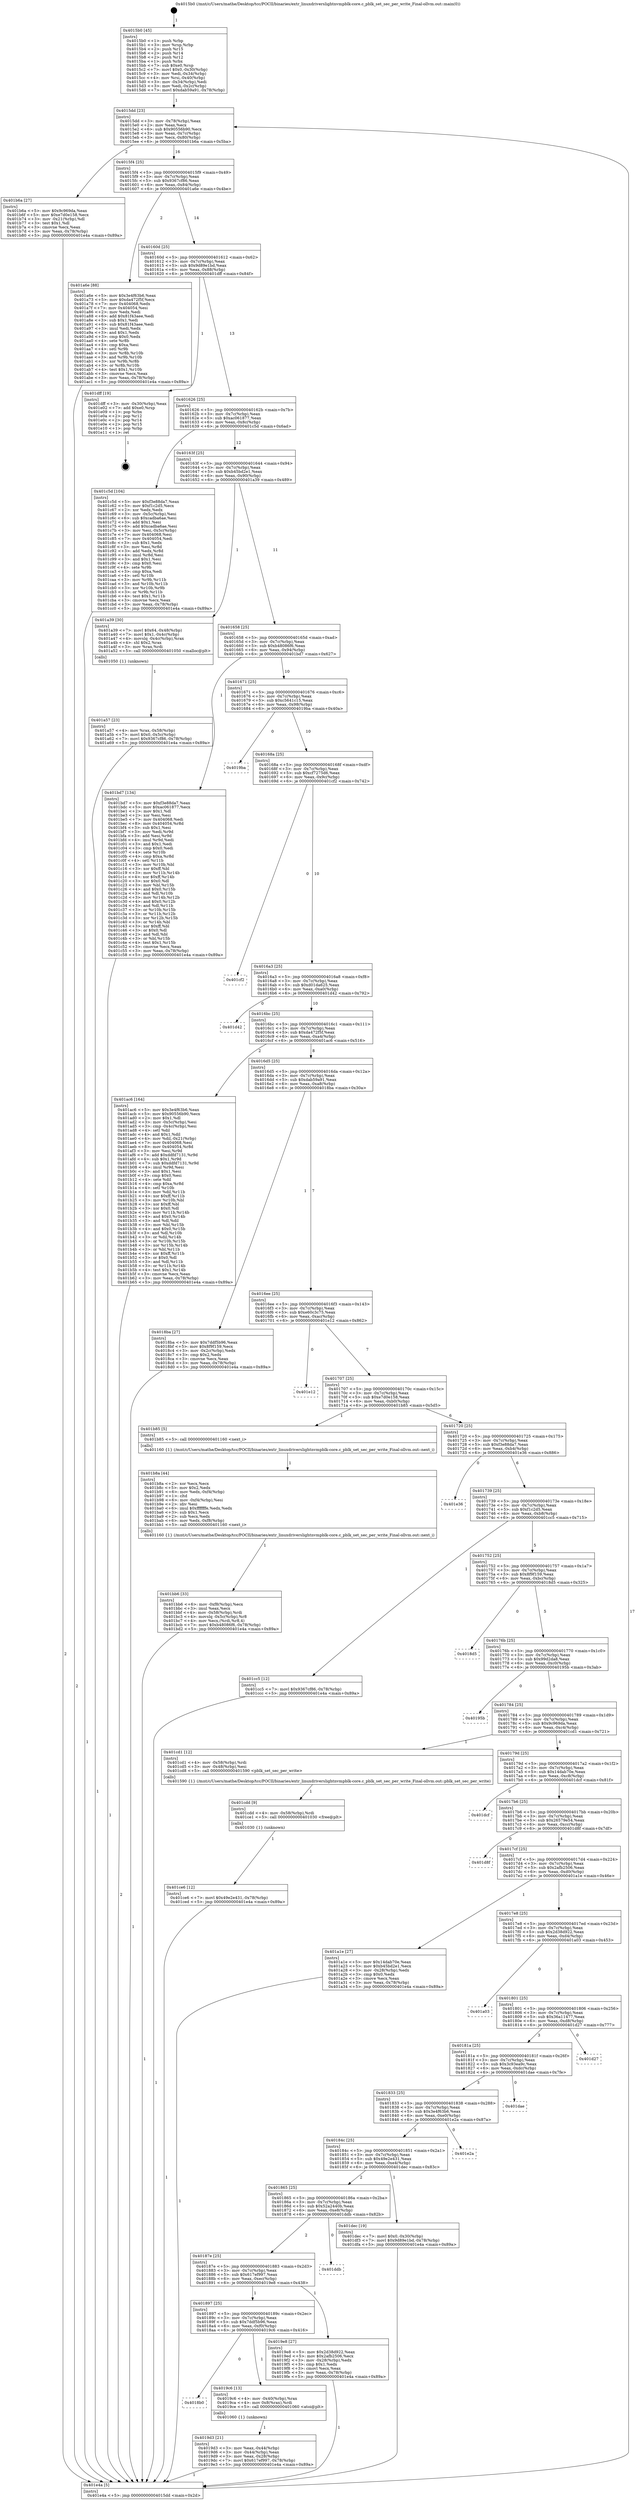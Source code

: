 digraph "0x4015b0" {
  label = "0x4015b0 (/mnt/c/Users/mathe/Desktop/tcc/POCII/binaries/extr_linuxdriverslightnvmpblk-core.c_pblk_set_sec_per_write_Final-ollvm.out::main(0))"
  labelloc = "t"
  node[shape=record]

  Entry [label="",width=0.3,height=0.3,shape=circle,fillcolor=black,style=filled]
  "0x4015dd" [label="{
     0x4015dd [23]\l
     | [instrs]\l
     &nbsp;&nbsp;0x4015dd \<+3\>: mov -0x78(%rbp),%eax\l
     &nbsp;&nbsp;0x4015e0 \<+2\>: mov %eax,%ecx\l
     &nbsp;&nbsp;0x4015e2 \<+6\>: sub $0x90556b90,%ecx\l
     &nbsp;&nbsp;0x4015e8 \<+3\>: mov %eax,-0x7c(%rbp)\l
     &nbsp;&nbsp;0x4015eb \<+3\>: mov %ecx,-0x80(%rbp)\l
     &nbsp;&nbsp;0x4015ee \<+6\>: je 0000000000401b6a \<main+0x5ba\>\l
  }"]
  "0x401b6a" [label="{
     0x401b6a [27]\l
     | [instrs]\l
     &nbsp;&nbsp;0x401b6a \<+5\>: mov $0x9c969da,%eax\l
     &nbsp;&nbsp;0x401b6f \<+5\>: mov $0xe7d0e158,%ecx\l
     &nbsp;&nbsp;0x401b74 \<+3\>: mov -0x21(%rbp),%dl\l
     &nbsp;&nbsp;0x401b77 \<+3\>: test $0x1,%dl\l
     &nbsp;&nbsp;0x401b7a \<+3\>: cmovne %ecx,%eax\l
     &nbsp;&nbsp;0x401b7d \<+3\>: mov %eax,-0x78(%rbp)\l
     &nbsp;&nbsp;0x401b80 \<+5\>: jmp 0000000000401e4a \<main+0x89a\>\l
  }"]
  "0x4015f4" [label="{
     0x4015f4 [25]\l
     | [instrs]\l
     &nbsp;&nbsp;0x4015f4 \<+5\>: jmp 00000000004015f9 \<main+0x49\>\l
     &nbsp;&nbsp;0x4015f9 \<+3\>: mov -0x7c(%rbp),%eax\l
     &nbsp;&nbsp;0x4015fc \<+5\>: sub $0x9367cf86,%eax\l
     &nbsp;&nbsp;0x401601 \<+6\>: mov %eax,-0x84(%rbp)\l
     &nbsp;&nbsp;0x401607 \<+6\>: je 0000000000401a6e \<main+0x4be\>\l
  }"]
  Exit [label="",width=0.3,height=0.3,shape=circle,fillcolor=black,style=filled,peripheries=2]
  "0x401a6e" [label="{
     0x401a6e [88]\l
     | [instrs]\l
     &nbsp;&nbsp;0x401a6e \<+5\>: mov $0x3e4f63b6,%eax\l
     &nbsp;&nbsp;0x401a73 \<+5\>: mov $0xda472f5f,%ecx\l
     &nbsp;&nbsp;0x401a78 \<+7\>: mov 0x404068,%edx\l
     &nbsp;&nbsp;0x401a7f \<+7\>: mov 0x404054,%esi\l
     &nbsp;&nbsp;0x401a86 \<+2\>: mov %edx,%edi\l
     &nbsp;&nbsp;0x401a88 \<+6\>: add $0x81f43aee,%edi\l
     &nbsp;&nbsp;0x401a8e \<+3\>: sub $0x1,%edi\l
     &nbsp;&nbsp;0x401a91 \<+6\>: sub $0x81f43aee,%edi\l
     &nbsp;&nbsp;0x401a97 \<+3\>: imul %edi,%edx\l
     &nbsp;&nbsp;0x401a9a \<+3\>: and $0x1,%edx\l
     &nbsp;&nbsp;0x401a9d \<+3\>: cmp $0x0,%edx\l
     &nbsp;&nbsp;0x401aa0 \<+4\>: sete %r8b\l
     &nbsp;&nbsp;0x401aa4 \<+3\>: cmp $0xa,%esi\l
     &nbsp;&nbsp;0x401aa7 \<+4\>: setl %r9b\l
     &nbsp;&nbsp;0x401aab \<+3\>: mov %r8b,%r10b\l
     &nbsp;&nbsp;0x401aae \<+3\>: and %r9b,%r10b\l
     &nbsp;&nbsp;0x401ab1 \<+3\>: xor %r9b,%r8b\l
     &nbsp;&nbsp;0x401ab4 \<+3\>: or %r8b,%r10b\l
     &nbsp;&nbsp;0x401ab7 \<+4\>: test $0x1,%r10b\l
     &nbsp;&nbsp;0x401abb \<+3\>: cmovne %ecx,%eax\l
     &nbsp;&nbsp;0x401abe \<+3\>: mov %eax,-0x78(%rbp)\l
     &nbsp;&nbsp;0x401ac1 \<+5\>: jmp 0000000000401e4a \<main+0x89a\>\l
  }"]
  "0x40160d" [label="{
     0x40160d [25]\l
     | [instrs]\l
     &nbsp;&nbsp;0x40160d \<+5\>: jmp 0000000000401612 \<main+0x62\>\l
     &nbsp;&nbsp;0x401612 \<+3\>: mov -0x7c(%rbp),%eax\l
     &nbsp;&nbsp;0x401615 \<+5\>: sub $0x9d89e1bd,%eax\l
     &nbsp;&nbsp;0x40161a \<+6\>: mov %eax,-0x88(%rbp)\l
     &nbsp;&nbsp;0x401620 \<+6\>: je 0000000000401dff \<main+0x84f\>\l
  }"]
  "0x401ce6" [label="{
     0x401ce6 [12]\l
     | [instrs]\l
     &nbsp;&nbsp;0x401ce6 \<+7\>: movl $0x49e2e431,-0x78(%rbp)\l
     &nbsp;&nbsp;0x401ced \<+5\>: jmp 0000000000401e4a \<main+0x89a\>\l
  }"]
  "0x401dff" [label="{
     0x401dff [19]\l
     | [instrs]\l
     &nbsp;&nbsp;0x401dff \<+3\>: mov -0x30(%rbp),%eax\l
     &nbsp;&nbsp;0x401e02 \<+7\>: add $0xe0,%rsp\l
     &nbsp;&nbsp;0x401e09 \<+1\>: pop %rbx\l
     &nbsp;&nbsp;0x401e0a \<+2\>: pop %r12\l
     &nbsp;&nbsp;0x401e0c \<+2\>: pop %r14\l
     &nbsp;&nbsp;0x401e0e \<+2\>: pop %r15\l
     &nbsp;&nbsp;0x401e10 \<+1\>: pop %rbp\l
     &nbsp;&nbsp;0x401e11 \<+1\>: ret\l
  }"]
  "0x401626" [label="{
     0x401626 [25]\l
     | [instrs]\l
     &nbsp;&nbsp;0x401626 \<+5\>: jmp 000000000040162b \<main+0x7b\>\l
     &nbsp;&nbsp;0x40162b \<+3\>: mov -0x7c(%rbp),%eax\l
     &nbsp;&nbsp;0x40162e \<+5\>: sub $0xac061877,%eax\l
     &nbsp;&nbsp;0x401633 \<+6\>: mov %eax,-0x8c(%rbp)\l
     &nbsp;&nbsp;0x401639 \<+6\>: je 0000000000401c5d \<main+0x6ad\>\l
  }"]
  "0x401cdd" [label="{
     0x401cdd [9]\l
     | [instrs]\l
     &nbsp;&nbsp;0x401cdd \<+4\>: mov -0x58(%rbp),%rdi\l
     &nbsp;&nbsp;0x401ce1 \<+5\>: call 0000000000401030 \<free@plt\>\l
     | [calls]\l
     &nbsp;&nbsp;0x401030 \{1\} (unknown)\l
  }"]
  "0x401c5d" [label="{
     0x401c5d [104]\l
     | [instrs]\l
     &nbsp;&nbsp;0x401c5d \<+5\>: mov $0xf3e88da7,%eax\l
     &nbsp;&nbsp;0x401c62 \<+5\>: mov $0xf1c2d5,%ecx\l
     &nbsp;&nbsp;0x401c67 \<+2\>: xor %edx,%edx\l
     &nbsp;&nbsp;0x401c69 \<+3\>: mov -0x5c(%rbp),%esi\l
     &nbsp;&nbsp;0x401c6c \<+6\>: sub $0xcadba6ae,%esi\l
     &nbsp;&nbsp;0x401c72 \<+3\>: add $0x1,%esi\l
     &nbsp;&nbsp;0x401c75 \<+6\>: add $0xcadba6ae,%esi\l
     &nbsp;&nbsp;0x401c7b \<+3\>: mov %esi,-0x5c(%rbp)\l
     &nbsp;&nbsp;0x401c7e \<+7\>: mov 0x404068,%esi\l
     &nbsp;&nbsp;0x401c85 \<+7\>: mov 0x404054,%edi\l
     &nbsp;&nbsp;0x401c8c \<+3\>: sub $0x1,%edx\l
     &nbsp;&nbsp;0x401c8f \<+3\>: mov %esi,%r8d\l
     &nbsp;&nbsp;0x401c92 \<+3\>: add %edx,%r8d\l
     &nbsp;&nbsp;0x401c95 \<+4\>: imul %r8d,%esi\l
     &nbsp;&nbsp;0x401c99 \<+3\>: and $0x1,%esi\l
     &nbsp;&nbsp;0x401c9c \<+3\>: cmp $0x0,%esi\l
     &nbsp;&nbsp;0x401c9f \<+4\>: sete %r9b\l
     &nbsp;&nbsp;0x401ca3 \<+3\>: cmp $0xa,%edi\l
     &nbsp;&nbsp;0x401ca6 \<+4\>: setl %r10b\l
     &nbsp;&nbsp;0x401caa \<+3\>: mov %r9b,%r11b\l
     &nbsp;&nbsp;0x401cad \<+3\>: and %r10b,%r11b\l
     &nbsp;&nbsp;0x401cb0 \<+3\>: xor %r10b,%r9b\l
     &nbsp;&nbsp;0x401cb3 \<+3\>: or %r9b,%r11b\l
     &nbsp;&nbsp;0x401cb6 \<+4\>: test $0x1,%r11b\l
     &nbsp;&nbsp;0x401cba \<+3\>: cmovne %ecx,%eax\l
     &nbsp;&nbsp;0x401cbd \<+3\>: mov %eax,-0x78(%rbp)\l
     &nbsp;&nbsp;0x401cc0 \<+5\>: jmp 0000000000401e4a \<main+0x89a\>\l
  }"]
  "0x40163f" [label="{
     0x40163f [25]\l
     | [instrs]\l
     &nbsp;&nbsp;0x40163f \<+5\>: jmp 0000000000401644 \<main+0x94\>\l
     &nbsp;&nbsp;0x401644 \<+3\>: mov -0x7c(%rbp),%eax\l
     &nbsp;&nbsp;0x401647 \<+5\>: sub $0xb45bd2e1,%eax\l
     &nbsp;&nbsp;0x40164c \<+6\>: mov %eax,-0x90(%rbp)\l
     &nbsp;&nbsp;0x401652 \<+6\>: je 0000000000401a39 \<main+0x489\>\l
  }"]
  "0x401bb6" [label="{
     0x401bb6 [33]\l
     | [instrs]\l
     &nbsp;&nbsp;0x401bb6 \<+6\>: mov -0xf8(%rbp),%ecx\l
     &nbsp;&nbsp;0x401bbc \<+3\>: imul %eax,%ecx\l
     &nbsp;&nbsp;0x401bbf \<+4\>: mov -0x58(%rbp),%rdi\l
     &nbsp;&nbsp;0x401bc3 \<+4\>: movslq -0x5c(%rbp),%r8\l
     &nbsp;&nbsp;0x401bc7 \<+4\>: mov %ecx,(%rdi,%r8,4)\l
     &nbsp;&nbsp;0x401bcb \<+7\>: movl $0xb48086f6,-0x78(%rbp)\l
     &nbsp;&nbsp;0x401bd2 \<+5\>: jmp 0000000000401e4a \<main+0x89a\>\l
  }"]
  "0x401a39" [label="{
     0x401a39 [30]\l
     | [instrs]\l
     &nbsp;&nbsp;0x401a39 \<+7\>: movl $0x64,-0x48(%rbp)\l
     &nbsp;&nbsp;0x401a40 \<+7\>: movl $0x1,-0x4c(%rbp)\l
     &nbsp;&nbsp;0x401a47 \<+4\>: movslq -0x4c(%rbp),%rax\l
     &nbsp;&nbsp;0x401a4b \<+4\>: shl $0x2,%rax\l
     &nbsp;&nbsp;0x401a4f \<+3\>: mov %rax,%rdi\l
     &nbsp;&nbsp;0x401a52 \<+5\>: call 0000000000401050 \<malloc@plt\>\l
     | [calls]\l
     &nbsp;&nbsp;0x401050 \{1\} (unknown)\l
  }"]
  "0x401658" [label="{
     0x401658 [25]\l
     | [instrs]\l
     &nbsp;&nbsp;0x401658 \<+5\>: jmp 000000000040165d \<main+0xad\>\l
     &nbsp;&nbsp;0x40165d \<+3\>: mov -0x7c(%rbp),%eax\l
     &nbsp;&nbsp;0x401660 \<+5\>: sub $0xb48086f6,%eax\l
     &nbsp;&nbsp;0x401665 \<+6\>: mov %eax,-0x94(%rbp)\l
     &nbsp;&nbsp;0x40166b \<+6\>: je 0000000000401bd7 \<main+0x627\>\l
  }"]
  "0x401b8a" [label="{
     0x401b8a [44]\l
     | [instrs]\l
     &nbsp;&nbsp;0x401b8a \<+2\>: xor %ecx,%ecx\l
     &nbsp;&nbsp;0x401b8c \<+5\>: mov $0x2,%edx\l
     &nbsp;&nbsp;0x401b91 \<+6\>: mov %edx,-0xf4(%rbp)\l
     &nbsp;&nbsp;0x401b97 \<+1\>: cltd\l
     &nbsp;&nbsp;0x401b98 \<+6\>: mov -0xf4(%rbp),%esi\l
     &nbsp;&nbsp;0x401b9e \<+2\>: idiv %esi\l
     &nbsp;&nbsp;0x401ba0 \<+6\>: imul $0xfffffffe,%edx,%edx\l
     &nbsp;&nbsp;0x401ba6 \<+3\>: sub $0x1,%ecx\l
     &nbsp;&nbsp;0x401ba9 \<+2\>: sub %ecx,%edx\l
     &nbsp;&nbsp;0x401bab \<+6\>: mov %edx,-0xf8(%rbp)\l
     &nbsp;&nbsp;0x401bb1 \<+5\>: call 0000000000401160 \<next_i\>\l
     | [calls]\l
     &nbsp;&nbsp;0x401160 \{1\} (/mnt/c/Users/mathe/Desktop/tcc/POCII/binaries/extr_linuxdriverslightnvmpblk-core.c_pblk_set_sec_per_write_Final-ollvm.out::next_i)\l
  }"]
  "0x401bd7" [label="{
     0x401bd7 [134]\l
     | [instrs]\l
     &nbsp;&nbsp;0x401bd7 \<+5\>: mov $0xf3e88da7,%eax\l
     &nbsp;&nbsp;0x401bdc \<+5\>: mov $0xac061877,%ecx\l
     &nbsp;&nbsp;0x401be1 \<+2\>: mov $0x1,%dl\l
     &nbsp;&nbsp;0x401be3 \<+2\>: xor %esi,%esi\l
     &nbsp;&nbsp;0x401be5 \<+7\>: mov 0x404068,%edi\l
     &nbsp;&nbsp;0x401bec \<+8\>: mov 0x404054,%r8d\l
     &nbsp;&nbsp;0x401bf4 \<+3\>: sub $0x1,%esi\l
     &nbsp;&nbsp;0x401bf7 \<+3\>: mov %edi,%r9d\l
     &nbsp;&nbsp;0x401bfa \<+3\>: add %esi,%r9d\l
     &nbsp;&nbsp;0x401bfd \<+4\>: imul %r9d,%edi\l
     &nbsp;&nbsp;0x401c01 \<+3\>: and $0x1,%edi\l
     &nbsp;&nbsp;0x401c04 \<+3\>: cmp $0x0,%edi\l
     &nbsp;&nbsp;0x401c07 \<+4\>: sete %r10b\l
     &nbsp;&nbsp;0x401c0b \<+4\>: cmp $0xa,%r8d\l
     &nbsp;&nbsp;0x401c0f \<+4\>: setl %r11b\l
     &nbsp;&nbsp;0x401c13 \<+3\>: mov %r10b,%bl\l
     &nbsp;&nbsp;0x401c16 \<+3\>: xor $0xff,%bl\l
     &nbsp;&nbsp;0x401c19 \<+3\>: mov %r11b,%r14b\l
     &nbsp;&nbsp;0x401c1c \<+4\>: xor $0xff,%r14b\l
     &nbsp;&nbsp;0x401c20 \<+3\>: xor $0x0,%dl\l
     &nbsp;&nbsp;0x401c23 \<+3\>: mov %bl,%r15b\l
     &nbsp;&nbsp;0x401c26 \<+4\>: and $0x0,%r15b\l
     &nbsp;&nbsp;0x401c2a \<+3\>: and %dl,%r10b\l
     &nbsp;&nbsp;0x401c2d \<+3\>: mov %r14b,%r12b\l
     &nbsp;&nbsp;0x401c30 \<+4\>: and $0x0,%r12b\l
     &nbsp;&nbsp;0x401c34 \<+3\>: and %dl,%r11b\l
     &nbsp;&nbsp;0x401c37 \<+3\>: or %r10b,%r15b\l
     &nbsp;&nbsp;0x401c3a \<+3\>: or %r11b,%r12b\l
     &nbsp;&nbsp;0x401c3d \<+3\>: xor %r12b,%r15b\l
     &nbsp;&nbsp;0x401c40 \<+3\>: or %r14b,%bl\l
     &nbsp;&nbsp;0x401c43 \<+3\>: xor $0xff,%bl\l
     &nbsp;&nbsp;0x401c46 \<+3\>: or $0x0,%dl\l
     &nbsp;&nbsp;0x401c49 \<+2\>: and %dl,%bl\l
     &nbsp;&nbsp;0x401c4b \<+3\>: or %bl,%r15b\l
     &nbsp;&nbsp;0x401c4e \<+4\>: test $0x1,%r15b\l
     &nbsp;&nbsp;0x401c52 \<+3\>: cmovne %ecx,%eax\l
     &nbsp;&nbsp;0x401c55 \<+3\>: mov %eax,-0x78(%rbp)\l
     &nbsp;&nbsp;0x401c58 \<+5\>: jmp 0000000000401e4a \<main+0x89a\>\l
  }"]
  "0x401671" [label="{
     0x401671 [25]\l
     | [instrs]\l
     &nbsp;&nbsp;0x401671 \<+5\>: jmp 0000000000401676 \<main+0xc6\>\l
     &nbsp;&nbsp;0x401676 \<+3\>: mov -0x7c(%rbp),%eax\l
     &nbsp;&nbsp;0x401679 \<+5\>: sub $0xc5641c15,%eax\l
     &nbsp;&nbsp;0x40167e \<+6\>: mov %eax,-0x98(%rbp)\l
     &nbsp;&nbsp;0x401684 \<+6\>: je 00000000004019ba \<main+0x40a\>\l
  }"]
  "0x401a57" [label="{
     0x401a57 [23]\l
     | [instrs]\l
     &nbsp;&nbsp;0x401a57 \<+4\>: mov %rax,-0x58(%rbp)\l
     &nbsp;&nbsp;0x401a5b \<+7\>: movl $0x0,-0x5c(%rbp)\l
     &nbsp;&nbsp;0x401a62 \<+7\>: movl $0x9367cf86,-0x78(%rbp)\l
     &nbsp;&nbsp;0x401a69 \<+5\>: jmp 0000000000401e4a \<main+0x89a\>\l
  }"]
  "0x4019ba" [label="{
     0x4019ba\l
  }", style=dashed]
  "0x40168a" [label="{
     0x40168a [25]\l
     | [instrs]\l
     &nbsp;&nbsp;0x40168a \<+5\>: jmp 000000000040168f \<main+0xdf\>\l
     &nbsp;&nbsp;0x40168f \<+3\>: mov -0x7c(%rbp),%eax\l
     &nbsp;&nbsp;0x401692 \<+5\>: sub $0xcf7275d6,%eax\l
     &nbsp;&nbsp;0x401697 \<+6\>: mov %eax,-0x9c(%rbp)\l
     &nbsp;&nbsp;0x40169d \<+6\>: je 0000000000401cf2 \<main+0x742\>\l
  }"]
  "0x4019d3" [label="{
     0x4019d3 [21]\l
     | [instrs]\l
     &nbsp;&nbsp;0x4019d3 \<+3\>: mov %eax,-0x44(%rbp)\l
     &nbsp;&nbsp;0x4019d6 \<+3\>: mov -0x44(%rbp),%eax\l
     &nbsp;&nbsp;0x4019d9 \<+3\>: mov %eax,-0x28(%rbp)\l
     &nbsp;&nbsp;0x4019dc \<+7\>: movl $0x617ef997,-0x78(%rbp)\l
     &nbsp;&nbsp;0x4019e3 \<+5\>: jmp 0000000000401e4a \<main+0x89a\>\l
  }"]
  "0x401cf2" [label="{
     0x401cf2\l
  }", style=dashed]
  "0x4016a3" [label="{
     0x4016a3 [25]\l
     | [instrs]\l
     &nbsp;&nbsp;0x4016a3 \<+5\>: jmp 00000000004016a8 \<main+0xf8\>\l
     &nbsp;&nbsp;0x4016a8 \<+3\>: mov -0x7c(%rbp),%eax\l
     &nbsp;&nbsp;0x4016ab \<+5\>: sub $0xd01da625,%eax\l
     &nbsp;&nbsp;0x4016b0 \<+6\>: mov %eax,-0xa0(%rbp)\l
     &nbsp;&nbsp;0x4016b6 \<+6\>: je 0000000000401d42 \<main+0x792\>\l
  }"]
  "0x4018b0" [label="{
     0x4018b0\l
  }", style=dashed]
  "0x401d42" [label="{
     0x401d42\l
  }", style=dashed]
  "0x4016bc" [label="{
     0x4016bc [25]\l
     | [instrs]\l
     &nbsp;&nbsp;0x4016bc \<+5\>: jmp 00000000004016c1 \<main+0x111\>\l
     &nbsp;&nbsp;0x4016c1 \<+3\>: mov -0x7c(%rbp),%eax\l
     &nbsp;&nbsp;0x4016c4 \<+5\>: sub $0xda472f5f,%eax\l
     &nbsp;&nbsp;0x4016c9 \<+6\>: mov %eax,-0xa4(%rbp)\l
     &nbsp;&nbsp;0x4016cf \<+6\>: je 0000000000401ac6 \<main+0x516\>\l
  }"]
  "0x4019c6" [label="{
     0x4019c6 [13]\l
     | [instrs]\l
     &nbsp;&nbsp;0x4019c6 \<+4\>: mov -0x40(%rbp),%rax\l
     &nbsp;&nbsp;0x4019ca \<+4\>: mov 0x8(%rax),%rdi\l
     &nbsp;&nbsp;0x4019ce \<+5\>: call 0000000000401060 \<atoi@plt\>\l
     | [calls]\l
     &nbsp;&nbsp;0x401060 \{1\} (unknown)\l
  }"]
  "0x401ac6" [label="{
     0x401ac6 [164]\l
     | [instrs]\l
     &nbsp;&nbsp;0x401ac6 \<+5\>: mov $0x3e4f63b6,%eax\l
     &nbsp;&nbsp;0x401acb \<+5\>: mov $0x90556b90,%ecx\l
     &nbsp;&nbsp;0x401ad0 \<+2\>: mov $0x1,%dl\l
     &nbsp;&nbsp;0x401ad2 \<+3\>: mov -0x5c(%rbp),%esi\l
     &nbsp;&nbsp;0x401ad5 \<+3\>: cmp -0x4c(%rbp),%esi\l
     &nbsp;&nbsp;0x401ad8 \<+4\>: setl %dil\l
     &nbsp;&nbsp;0x401adc \<+4\>: and $0x1,%dil\l
     &nbsp;&nbsp;0x401ae0 \<+4\>: mov %dil,-0x21(%rbp)\l
     &nbsp;&nbsp;0x401ae4 \<+7\>: mov 0x404068,%esi\l
     &nbsp;&nbsp;0x401aeb \<+8\>: mov 0x404054,%r8d\l
     &nbsp;&nbsp;0x401af3 \<+3\>: mov %esi,%r9d\l
     &nbsp;&nbsp;0x401af6 \<+7\>: add $0xddfd7131,%r9d\l
     &nbsp;&nbsp;0x401afd \<+4\>: sub $0x1,%r9d\l
     &nbsp;&nbsp;0x401b01 \<+7\>: sub $0xddfd7131,%r9d\l
     &nbsp;&nbsp;0x401b08 \<+4\>: imul %r9d,%esi\l
     &nbsp;&nbsp;0x401b0c \<+3\>: and $0x1,%esi\l
     &nbsp;&nbsp;0x401b0f \<+3\>: cmp $0x0,%esi\l
     &nbsp;&nbsp;0x401b12 \<+4\>: sete %dil\l
     &nbsp;&nbsp;0x401b16 \<+4\>: cmp $0xa,%r8d\l
     &nbsp;&nbsp;0x401b1a \<+4\>: setl %r10b\l
     &nbsp;&nbsp;0x401b1e \<+3\>: mov %dil,%r11b\l
     &nbsp;&nbsp;0x401b21 \<+4\>: xor $0xff,%r11b\l
     &nbsp;&nbsp;0x401b25 \<+3\>: mov %r10b,%bl\l
     &nbsp;&nbsp;0x401b28 \<+3\>: xor $0xff,%bl\l
     &nbsp;&nbsp;0x401b2b \<+3\>: xor $0x0,%dl\l
     &nbsp;&nbsp;0x401b2e \<+3\>: mov %r11b,%r14b\l
     &nbsp;&nbsp;0x401b31 \<+4\>: and $0x0,%r14b\l
     &nbsp;&nbsp;0x401b35 \<+3\>: and %dl,%dil\l
     &nbsp;&nbsp;0x401b38 \<+3\>: mov %bl,%r15b\l
     &nbsp;&nbsp;0x401b3b \<+4\>: and $0x0,%r15b\l
     &nbsp;&nbsp;0x401b3f \<+3\>: and %dl,%r10b\l
     &nbsp;&nbsp;0x401b42 \<+3\>: or %dil,%r14b\l
     &nbsp;&nbsp;0x401b45 \<+3\>: or %r10b,%r15b\l
     &nbsp;&nbsp;0x401b48 \<+3\>: xor %r15b,%r14b\l
     &nbsp;&nbsp;0x401b4b \<+3\>: or %bl,%r11b\l
     &nbsp;&nbsp;0x401b4e \<+4\>: xor $0xff,%r11b\l
     &nbsp;&nbsp;0x401b52 \<+3\>: or $0x0,%dl\l
     &nbsp;&nbsp;0x401b55 \<+3\>: and %dl,%r11b\l
     &nbsp;&nbsp;0x401b58 \<+3\>: or %r11b,%r14b\l
     &nbsp;&nbsp;0x401b5b \<+4\>: test $0x1,%r14b\l
     &nbsp;&nbsp;0x401b5f \<+3\>: cmovne %ecx,%eax\l
     &nbsp;&nbsp;0x401b62 \<+3\>: mov %eax,-0x78(%rbp)\l
     &nbsp;&nbsp;0x401b65 \<+5\>: jmp 0000000000401e4a \<main+0x89a\>\l
  }"]
  "0x4016d5" [label="{
     0x4016d5 [25]\l
     | [instrs]\l
     &nbsp;&nbsp;0x4016d5 \<+5\>: jmp 00000000004016da \<main+0x12a\>\l
     &nbsp;&nbsp;0x4016da \<+3\>: mov -0x7c(%rbp),%eax\l
     &nbsp;&nbsp;0x4016dd \<+5\>: sub $0xdab59a91,%eax\l
     &nbsp;&nbsp;0x4016e2 \<+6\>: mov %eax,-0xa8(%rbp)\l
     &nbsp;&nbsp;0x4016e8 \<+6\>: je 00000000004018ba \<main+0x30a\>\l
  }"]
  "0x401897" [label="{
     0x401897 [25]\l
     | [instrs]\l
     &nbsp;&nbsp;0x401897 \<+5\>: jmp 000000000040189c \<main+0x2ec\>\l
     &nbsp;&nbsp;0x40189c \<+3\>: mov -0x7c(%rbp),%eax\l
     &nbsp;&nbsp;0x40189f \<+5\>: sub $0x7ddf5b96,%eax\l
     &nbsp;&nbsp;0x4018a4 \<+6\>: mov %eax,-0xf0(%rbp)\l
     &nbsp;&nbsp;0x4018aa \<+6\>: je 00000000004019c6 \<main+0x416\>\l
  }"]
  "0x4018ba" [label="{
     0x4018ba [27]\l
     | [instrs]\l
     &nbsp;&nbsp;0x4018ba \<+5\>: mov $0x7ddf5b96,%eax\l
     &nbsp;&nbsp;0x4018bf \<+5\>: mov $0x8f9f159,%ecx\l
     &nbsp;&nbsp;0x4018c4 \<+3\>: mov -0x2c(%rbp),%edx\l
     &nbsp;&nbsp;0x4018c7 \<+3\>: cmp $0x2,%edx\l
     &nbsp;&nbsp;0x4018ca \<+3\>: cmovne %ecx,%eax\l
     &nbsp;&nbsp;0x4018cd \<+3\>: mov %eax,-0x78(%rbp)\l
     &nbsp;&nbsp;0x4018d0 \<+5\>: jmp 0000000000401e4a \<main+0x89a\>\l
  }"]
  "0x4016ee" [label="{
     0x4016ee [25]\l
     | [instrs]\l
     &nbsp;&nbsp;0x4016ee \<+5\>: jmp 00000000004016f3 \<main+0x143\>\l
     &nbsp;&nbsp;0x4016f3 \<+3\>: mov -0x7c(%rbp),%eax\l
     &nbsp;&nbsp;0x4016f6 \<+5\>: sub $0xe60c3c75,%eax\l
     &nbsp;&nbsp;0x4016fb \<+6\>: mov %eax,-0xac(%rbp)\l
     &nbsp;&nbsp;0x401701 \<+6\>: je 0000000000401e12 \<main+0x862\>\l
  }"]
  "0x401e4a" [label="{
     0x401e4a [5]\l
     | [instrs]\l
     &nbsp;&nbsp;0x401e4a \<+5\>: jmp 00000000004015dd \<main+0x2d\>\l
  }"]
  "0x4015b0" [label="{
     0x4015b0 [45]\l
     | [instrs]\l
     &nbsp;&nbsp;0x4015b0 \<+1\>: push %rbp\l
     &nbsp;&nbsp;0x4015b1 \<+3\>: mov %rsp,%rbp\l
     &nbsp;&nbsp;0x4015b4 \<+2\>: push %r15\l
     &nbsp;&nbsp;0x4015b6 \<+2\>: push %r14\l
     &nbsp;&nbsp;0x4015b8 \<+2\>: push %r12\l
     &nbsp;&nbsp;0x4015ba \<+1\>: push %rbx\l
     &nbsp;&nbsp;0x4015bb \<+7\>: sub $0xe0,%rsp\l
     &nbsp;&nbsp;0x4015c2 \<+7\>: movl $0x0,-0x30(%rbp)\l
     &nbsp;&nbsp;0x4015c9 \<+3\>: mov %edi,-0x34(%rbp)\l
     &nbsp;&nbsp;0x4015cc \<+4\>: mov %rsi,-0x40(%rbp)\l
     &nbsp;&nbsp;0x4015d0 \<+3\>: mov -0x34(%rbp),%edi\l
     &nbsp;&nbsp;0x4015d3 \<+3\>: mov %edi,-0x2c(%rbp)\l
     &nbsp;&nbsp;0x4015d6 \<+7\>: movl $0xdab59a91,-0x78(%rbp)\l
  }"]
  "0x4019e8" [label="{
     0x4019e8 [27]\l
     | [instrs]\l
     &nbsp;&nbsp;0x4019e8 \<+5\>: mov $0x2d38d922,%eax\l
     &nbsp;&nbsp;0x4019ed \<+5\>: mov $0x2afb2506,%ecx\l
     &nbsp;&nbsp;0x4019f2 \<+3\>: mov -0x28(%rbp),%edx\l
     &nbsp;&nbsp;0x4019f5 \<+3\>: cmp $0x1,%edx\l
     &nbsp;&nbsp;0x4019f8 \<+3\>: cmovl %ecx,%eax\l
     &nbsp;&nbsp;0x4019fb \<+3\>: mov %eax,-0x78(%rbp)\l
     &nbsp;&nbsp;0x4019fe \<+5\>: jmp 0000000000401e4a \<main+0x89a\>\l
  }"]
  "0x401e12" [label="{
     0x401e12\l
  }", style=dashed]
  "0x401707" [label="{
     0x401707 [25]\l
     | [instrs]\l
     &nbsp;&nbsp;0x401707 \<+5\>: jmp 000000000040170c \<main+0x15c\>\l
     &nbsp;&nbsp;0x40170c \<+3\>: mov -0x7c(%rbp),%eax\l
     &nbsp;&nbsp;0x40170f \<+5\>: sub $0xe7d0e158,%eax\l
     &nbsp;&nbsp;0x401714 \<+6\>: mov %eax,-0xb0(%rbp)\l
     &nbsp;&nbsp;0x40171a \<+6\>: je 0000000000401b85 \<main+0x5d5\>\l
  }"]
  "0x40187e" [label="{
     0x40187e [25]\l
     | [instrs]\l
     &nbsp;&nbsp;0x40187e \<+5\>: jmp 0000000000401883 \<main+0x2d3\>\l
     &nbsp;&nbsp;0x401883 \<+3\>: mov -0x7c(%rbp),%eax\l
     &nbsp;&nbsp;0x401886 \<+5\>: sub $0x617ef997,%eax\l
     &nbsp;&nbsp;0x40188b \<+6\>: mov %eax,-0xec(%rbp)\l
     &nbsp;&nbsp;0x401891 \<+6\>: je 00000000004019e8 \<main+0x438\>\l
  }"]
  "0x401b85" [label="{
     0x401b85 [5]\l
     | [instrs]\l
     &nbsp;&nbsp;0x401b85 \<+5\>: call 0000000000401160 \<next_i\>\l
     | [calls]\l
     &nbsp;&nbsp;0x401160 \{1\} (/mnt/c/Users/mathe/Desktop/tcc/POCII/binaries/extr_linuxdriverslightnvmpblk-core.c_pblk_set_sec_per_write_Final-ollvm.out::next_i)\l
  }"]
  "0x401720" [label="{
     0x401720 [25]\l
     | [instrs]\l
     &nbsp;&nbsp;0x401720 \<+5\>: jmp 0000000000401725 \<main+0x175\>\l
     &nbsp;&nbsp;0x401725 \<+3\>: mov -0x7c(%rbp),%eax\l
     &nbsp;&nbsp;0x401728 \<+5\>: sub $0xf3e88da7,%eax\l
     &nbsp;&nbsp;0x40172d \<+6\>: mov %eax,-0xb4(%rbp)\l
     &nbsp;&nbsp;0x401733 \<+6\>: je 0000000000401e36 \<main+0x886\>\l
  }"]
  "0x401ddb" [label="{
     0x401ddb\l
  }", style=dashed]
  "0x401e36" [label="{
     0x401e36\l
  }", style=dashed]
  "0x401739" [label="{
     0x401739 [25]\l
     | [instrs]\l
     &nbsp;&nbsp;0x401739 \<+5\>: jmp 000000000040173e \<main+0x18e\>\l
     &nbsp;&nbsp;0x40173e \<+3\>: mov -0x7c(%rbp),%eax\l
     &nbsp;&nbsp;0x401741 \<+5\>: sub $0xf1c2d5,%eax\l
     &nbsp;&nbsp;0x401746 \<+6\>: mov %eax,-0xb8(%rbp)\l
     &nbsp;&nbsp;0x40174c \<+6\>: je 0000000000401cc5 \<main+0x715\>\l
  }"]
  "0x401865" [label="{
     0x401865 [25]\l
     | [instrs]\l
     &nbsp;&nbsp;0x401865 \<+5\>: jmp 000000000040186a \<main+0x2ba\>\l
     &nbsp;&nbsp;0x40186a \<+3\>: mov -0x7c(%rbp),%eax\l
     &nbsp;&nbsp;0x40186d \<+5\>: sub $0x52a2440b,%eax\l
     &nbsp;&nbsp;0x401872 \<+6\>: mov %eax,-0xe8(%rbp)\l
     &nbsp;&nbsp;0x401878 \<+6\>: je 0000000000401ddb \<main+0x82b\>\l
  }"]
  "0x401cc5" [label="{
     0x401cc5 [12]\l
     | [instrs]\l
     &nbsp;&nbsp;0x401cc5 \<+7\>: movl $0x9367cf86,-0x78(%rbp)\l
     &nbsp;&nbsp;0x401ccc \<+5\>: jmp 0000000000401e4a \<main+0x89a\>\l
  }"]
  "0x401752" [label="{
     0x401752 [25]\l
     | [instrs]\l
     &nbsp;&nbsp;0x401752 \<+5\>: jmp 0000000000401757 \<main+0x1a7\>\l
     &nbsp;&nbsp;0x401757 \<+3\>: mov -0x7c(%rbp),%eax\l
     &nbsp;&nbsp;0x40175a \<+5\>: sub $0x8f9f159,%eax\l
     &nbsp;&nbsp;0x40175f \<+6\>: mov %eax,-0xbc(%rbp)\l
     &nbsp;&nbsp;0x401765 \<+6\>: je 00000000004018d5 \<main+0x325\>\l
  }"]
  "0x401dec" [label="{
     0x401dec [19]\l
     | [instrs]\l
     &nbsp;&nbsp;0x401dec \<+7\>: movl $0x0,-0x30(%rbp)\l
     &nbsp;&nbsp;0x401df3 \<+7\>: movl $0x9d89e1bd,-0x78(%rbp)\l
     &nbsp;&nbsp;0x401dfa \<+5\>: jmp 0000000000401e4a \<main+0x89a\>\l
  }"]
  "0x4018d5" [label="{
     0x4018d5\l
  }", style=dashed]
  "0x40176b" [label="{
     0x40176b [25]\l
     | [instrs]\l
     &nbsp;&nbsp;0x40176b \<+5\>: jmp 0000000000401770 \<main+0x1c0\>\l
     &nbsp;&nbsp;0x401770 \<+3\>: mov -0x7c(%rbp),%eax\l
     &nbsp;&nbsp;0x401773 \<+5\>: sub $0x99d2da8,%eax\l
     &nbsp;&nbsp;0x401778 \<+6\>: mov %eax,-0xc0(%rbp)\l
     &nbsp;&nbsp;0x40177e \<+6\>: je 000000000040195b \<main+0x3ab\>\l
  }"]
  "0x40184c" [label="{
     0x40184c [25]\l
     | [instrs]\l
     &nbsp;&nbsp;0x40184c \<+5\>: jmp 0000000000401851 \<main+0x2a1\>\l
     &nbsp;&nbsp;0x401851 \<+3\>: mov -0x7c(%rbp),%eax\l
     &nbsp;&nbsp;0x401854 \<+5\>: sub $0x49e2e431,%eax\l
     &nbsp;&nbsp;0x401859 \<+6\>: mov %eax,-0xe4(%rbp)\l
     &nbsp;&nbsp;0x40185f \<+6\>: je 0000000000401dec \<main+0x83c\>\l
  }"]
  "0x40195b" [label="{
     0x40195b\l
  }", style=dashed]
  "0x401784" [label="{
     0x401784 [25]\l
     | [instrs]\l
     &nbsp;&nbsp;0x401784 \<+5\>: jmp 0000000000401789 \<main+0x1d9\>\l
     &nbsp;&nbsp;0x401789 \<+3\>: mov -0x7c(%rbp),%eax\l
     &nbsp;&nbsp;0x40178c \<+5\>: sub $0x9c969da,%eax\l
     &nbsp;&nbsp;0x401791 \<+6\>: mov %eax,-0xc4(%rbp)\l
     &nbsp;&nbsp;0x401797 \<+6\>: je 0000000000401cd1 \<main+0x721\>\l
  }"]
  "0x401e2a" [label="{
     0x401e2a\l
  }", style=dashed]
  "0x401cd1" [label="{
     0x401cd1 [12]\l
     | [instrs]\l
     &nbsp;&nbsp;0x401cd1 \<+4\>: mov -0x58(%rbp),%rdi\l
     &nbsp;&nbsp;0x401cd5 \<+3\>: mov -0x48(%rbp),%esi\l
     &nbsp;&nbsp;0x401cd8 \<+5\>: call 0000000000401590 \<pblk_set_sec_per_write\>\l
     | [calls]\l
     &nbsp;&nbsp;0x401590 \{1\} (/mnt/c/Users/mathe/Desktop/tcc/POCII/binaries/extr_linuxdriverslightnvmpblk-core.c_pblk_set_sec_per_write_Final-ollvm.out::pblk_set_sec_per_write)\l
  }"]
  "0x40179d" [label="{
     0x40179d [25]\l
     | [instrs]\l
     &nbsp;&nbsp;0x40179d \<+5\>: jmp 00000000004017a2 \<main+0x1f2\>\l
     &nbsp;&nbsp;0x4017a2 \<+3\>: mov -0x7c(%rbp),%eax\l
     &nbsp;&nbsp;0x4017a5 \<+5\>: sub $0x14dab70e,%eax\l
     &nbsp;&nbsp;0x4017aa \<+6\>: mov %eax,-0xc8(%rbp)\l
     &nbsp;&nbsp;0x4017b0 \<+6\>: je 0000000000401dcf \<main+0x81f\>\l
  }"]
  "0x401833" [label="{
     0x401833 [25]\l
     | [instrs]\l
     &nbsp;&nbsp;0x401833 \<+5\>: jmp 0000000000401838 \<main+0x288\>\l
     &nbsp;&nbsp;0x401838 \<+3\>: mov -0x7c(%rbp),%eax\l
     &nbsp;&nbsp;0x40183b \<+5\>: sub $0x3e4f63b6,%eax\l
     &nbsp;&nbsp;0x401840 \<+6\>: mov %eax,-0xe0(%rbp)\l
     &nbsp;&nbsp;0x401846 \<+6\>: je 0000000000401e2a \<main+0x87a\>\l
  }"]
  "0x401dcf" [label="{
     0x401dcf\l
  }", style=dashed]
  "0x4017b6" [label="{
     0x4017b6 [25]\l
     | [instrs]\l
     &nbsp;&nbsp;0x4017b6 \<+5\>: jmp 00000000004017bb \<main+0x20b\>\l
     &nbsp;&nbsp;0x4017bb \<+3\>: mov -0x7c(%rbp),%eax\l
     &nbsp;&nbsp;0x4017be \<+5\>: sub $0x26579e54,%eax\l
     &nbsp;&nbsp;0x4017c3 \<+6\>: mov %eax,-0xcc(%rbp)\l
     &nbsp;&nbsp;0x4017c9 \<+6\>: je 0000000000401d8f \<main+0x7df\>\l
  }"]
  "0x401dae" [label="{
     0x401dae\l
  }", style=dashed]
  "0x401d8f" [label="{
     0x401d8f\l
  }", style=dashed]
  "0x4017cf" [label="{
     0x4017cf [25]\l
     | [instrs]\l
     &nbsp;&nbsp;0x4017cf \<+5\>: jmp 00000000004017d4 \<main+0x224\>\l
     &nbsp;&nbsp;0x4017d4 \<+3\>: mov -0x7c(%rbp),%eax\l
     &nbsp;&nbsp;0x4017d7 \<+5\>: sub $0x2afb2506,%eax\l
     &nbsp;&nbsp;0x4017dc \<+6\>: mov %eax,-0xd0(%rbp)\l
     &nbsp;&nbsp;0x4017e2 \<+6\>: je 0000000000401a1e \<main+0x46e\>\l
  }"]
  "0x40181a" [label="{
     0x40181a [25]\l
     | [instrs]\l
     &nbsp;&nbsp;0x40181a \<+5\>: jmp 000000000040181f \<main+0x26f\>\l
     &nbsp;&nbsp;0x40181f \<+3\>: mov -0x7c(%rbp),%eax\l
     &nbsp;&nbsp;0x401822 \<+5\>: sub $0x3c93ea9c,%eax\l
     &nbsp;&nbsp;0x401827 \<+6\>: mov %eax,-0xdc(%rbp)\l
     &nbsp;&nbsp;0x40182d \<+6\>: je 0000000000401dae \<main+0x7fe\>\l
  }"]
  "0x401a1e" [label="{
     0x401a1e [27]\l
     | [instrs]\l
     &nbsp;&nbsp;0x401a1e \<+5\>: mov $0x14dab70e,%eax\l
     &nbsp;&nbsp;0x401a23 \<+5\>: mov $0xb45bd2e1,%ecx\l
     &nbsp;&nbsp;0x401a28 \<+3\>: mov -0x28(%rbp),%edx\l
     &nbsp;&nbsp;0x401a2b \<+3\>: cmp $0x0,%edx\l
     &nbsp;&nbsp;0x401a2e \<+3\>: cmove %ecx,%eax\l
     &nbsp;&nbsp;0x401a31 \<+3\>: mov %eax,-0x78(%rbp)\l
     &nbsp;&nbsp;0x401a34 \<+5\>: jmp 0000000000401e4a \<main+0x89a\>\l
  }"]
  "0x4017e8" [label="{
     0x4017e8 [25]\l
     | [instrs]\l
     &nbsp;&nbsp;0x4017e8 \<+5\>: jmp 00000000004017ed \<main+0x23d\>\l
     &nbsp;&nbsp;0x4017ed \<+3\>: mov -0x7c(%rbp),%eax\l
     &nbsp;&nbsp;0x4017f0 \<+5\>: sub $0x2d38d922,%eax\l
     &nbsp;&nbsp;0x4017f5 \<+6\>: mov %eax,-0xd4(%rbp)\l
     &nbsp;&nbsp;0x4017fb \<+6\>: je 0000000000401a03 \<main+0x453\>\l
  }"]
  "0x401d27" [label="{
     0x401d27\l
  }", style=dashed]
  "0x401a03" [label="{
     0x401a03\l
  }", style=dashed]
  "0x401801" [label="{
     0x401801 [25]\l
     | [instrs]\l
     &nbsp;&nbsp;0x401801 \<+5\>: jmp 0000000000401806 \<main+0x256\>\l
     &nbsp;&nbsp;0x401806 \<+3\>: mov -0x7c(%rbp),%eax\l
     &nbsp;&nbsp;0x401809 \<+5\>: sub $0x36a11477,%eax\l
     &nbsp;&nbsp;0x40180e \<+6\>: mov %eax,-0xd8(%rbp)\l
     &nbsp;&nbsp;0x401814 \<+6\>: je 0000000000401d27 \<main+0x777\>\l
  }"]
  Entry -> "0x4015b0" [label=" 1"]
  "0x4015dd" -> "0x401b6a" [label=" 2"]
  "0x4015dd" -> "0x4015f4" [label=" 16"]
  "0x401dff" -> Exit [label=" 1"]
  "0x4015f4" -> "0x401a6e" [label=" 2"]
  "0x4015f4" -> "0x40160d" [label=" 14"]
  "0x401dec" -> "0x401e4a" [label=" 1"]
  "0x40160d" -> "0x401dff" [label=" 1"]
  "0x40160d" -> "0x401626" [label=" 13"]
  "0x401ce6" -> "0x401e4a" [label=" 1"]
  "0x401626" -> "0x401c5d" [label=" 1"]
  "0x401626" -> "0x40163f" [label=" 12"]
  "0x401cdd" -> "0x401ce6" [label=" 1"]
  "0x40163f" -> "0x401a39" [label=" 1"]
  "0x40163f" -> "0x401658" [label=" 11"]
  "0x401cd1" -> "0x401cdd" [label=" 1"]
  "0x401658" -> "0x401bd7" [label=" 1"]
  "0x401658" -> "0x401671" [label=" 10"]
  "0x401cc5" -> "0x401e4a" [label=" 1"]
  "0x401671" -> "0x4019ba" [label=" 0"]
  "0x401671" -> "0x40168a" [label=" 10"]
  "0x401c5d" -> "0x401e4a" [label=" 1"]
  "0x40168a" -> "0x401cf2" [label=" 0"]
  "0x40168a" -> "0x4016a3" [label=" 10"]
  "0x401bd7" -> "0x401e4a" [label=" 1"]
  "0x4016a3" -> "0x401d42" [label=" 0"]
  "0x4016a3" -> "0x4016bc" [label=" 10"]
  "0x401bb6" -> "0x401e4a" [label=" 1"]
  "0x4016bc" -> "0x401ac6" [label=" 2"]
  "0x4016bc" -> "0x4016d5" [label=" 8"]
  "0x401b8a" -> "0x401bb6" [label=" 1"]
  "0x4016d5" -> "0x4018ba" [label=" 1"]
  "0x4016d5" -> "0x4016ee" [label=" 7"]
  "0x4018ba" -> "0x401e4a" [label=" 1"]
  "0x4015b0" -> "0x4015dd" [label=" 1"]
  "0x401e4a" -> "0x4015dd" [label=" 17"]
  "0x401b6a" -> "0x401e4a" [label=" 2"]
  "0x4016ee" -> "0x401e12" [label=" 0"]
  "0x4016ee" -> "0x401707" [label=" 7"]
  "0x401ac6" -> "0x401e4a" [label=" 2"]
  "0x401707" -> "0x401b85" [label=" 1"]
  "0x401707" -> "0x401720" [label=" 6"]
  "0x401a57" -> "0x401e4a" [label=" 1"]
  "0x401720" -> "0x401e36" [label=" 0"]
  "0x401720" -> "0x401739" [label=" 6"]
  "0x401a39" -> "0x401a57" [label=" 1"]
  "0x401739" -> "0x401cc5" [label=" 1"]
  "0x401739" -> "0x401752" [label=" 5"]
  "0x4019e8" -> "0x401e4a" [label=" 1"]
  "0x401752" -> "0x4018d5" [label=" 0"]
  "0x401752" -> "0x40176b" [label=" 5"]
  "0x4019d3" -> "0x401e4a" [label=" 1"]
  "0x40176b" -> "0x40195b" [label=" 0"]
  "0x40176b" -> "0x401784" [label=" 5"]
  "0x401897" -> "0x4018b0" [label=" 0"]
  "0x401784" -> "0x401cd1" [label=" 1"]
  "0x401784" -> "0x40179d" [label=" 4"]
  "0x401897" -> "0x4019c6" [label=" 1"]
  "0x40179d" -> "0x401dcf" [label=" 0"]
  "0x40179d" -> "0x4017b6" [label=" 4"]
  "0x40187e" -> "0x401897" [label=" 1"]
  "0x4017b6" -> "0x401d8f" [label=" 0"]
  "0x4017b6" -> "0x4017cf" [label=" 4"]
  "0x40187e" -> "0x4019e8" [label=" 1"]
  "0x4017cf" -> "0x401a1e" [label=" 1"]
  "0x4017cf" -> "0x4017e8" [label=" 3"]
  "0x401865" -> "0x40187e" [label=" 2"]
  "0x4017e8" -> "0x401a03" [label=" 0"]
  "0x4017e8" -> "0x401801" [label=" 3"]
  "0x401865" -> "0x401ddb" [label=" 0"]
  "0x401801" -> "0x401d27" [label=" 0"]
  "0x401801" -> "0x40181a" [label=" 3"]
  "0x401a6e" -> "0x401e4a" [label=" 2"]
  "0x40181a" -> "0x401dae" [label=" 0"]
  "0x40181a" -> "0x401833" [label=" 3"]
  "0x401b85" -> "0x401b8a" [label=" 1"]
  "0x401833" -> "0x401e2a" [label=" 0"]
  "0x401833" -> "0x40184c" [label=" 3"]
  "0x4019c6" -> "0x4019d3" [label=" 1"]
  "0x40184c" -> "0x401dec" [label=" 1"]
  "0x40184c" -> "0x401865" [label=" 2"]
  "0x401a1e" -> "0x401e4a" [label=" 1"]
}
